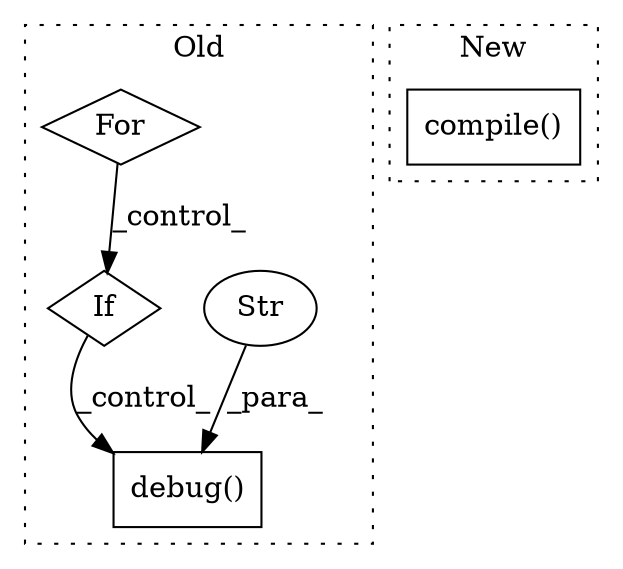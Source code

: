 digraph G {
subgraph cluster0 {
1 [label="debug()" a="75" s="4718,4756" l="13,1" shape="box"];
3 [label="Str" a="66" s="4731" l="22" shape="ellipse"];
4 [label="If" a="96" s="4584" l="3" shape="diamond"];
5 [label="For" a="107" s="4525,4566" l="4,18" shape="diamond"];
label = "Old";
style="dotted";
}
subgraph cluster1 {
2 [label="compile()" a="75" s="3586,3617" l="19,1" shape="box"];
label = "New";
style="dotted";
}
3 -> 1 [label="_para_"];
4 -> 1 [label="_control_"];
5 -> 4 [label="_control_"];
}